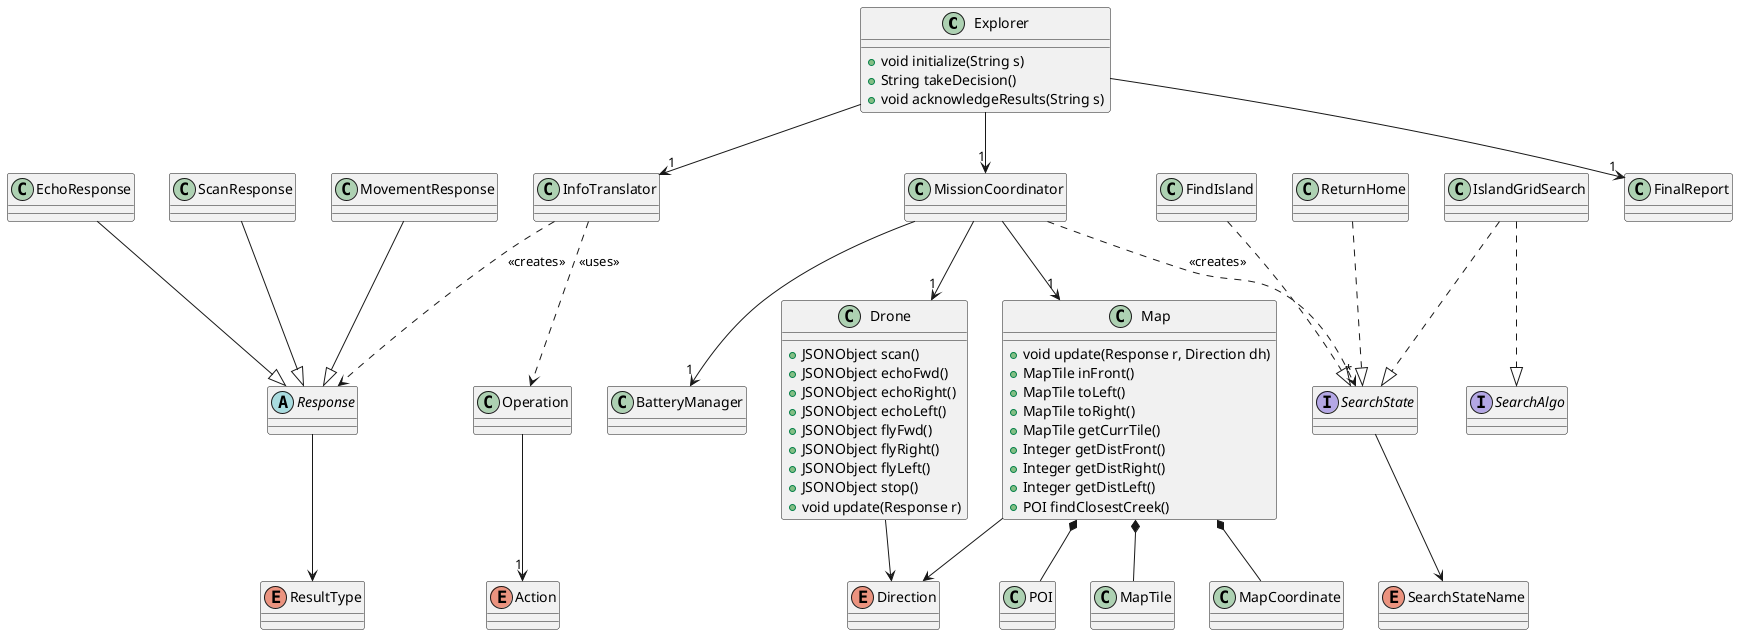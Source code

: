 @startuml

class Explorer {
    +void initialize(String s)
    +String takeDecision()
    +void acknowledgeResults(String s)
}

class Drone{
    +JSONObject scan()
    +JSONObject echoFwd()
    +JSONObject echoRight()
    +JSONObject echoLeft()
    +JSONObject flyFwd()
    +JSONObject flyRight()
    +JSONObject flyLeft()
    +JSONObject stop()
    +void update(Response r)
}

class Map{
    +void update(Response r, Direction dh)
    +MapTile inFront()
    +MapTile toLeft()
    +MapTile toRight()
    +MapTile getCurrTile()
    +Integer getDistFront()
    +Integer getDistRight()
    +Integer getDistLeft()
    +POI findClosestCreek()
}   

class MapTile{}

class MapCoordinate{}

class POI{}

enum Direction{}

class InfoTranslator{}

class MissionCoordinator{}

abstract class Response{}

class EchoResponse{}

class ScanResponse{}

class MovementResponse{}

enum ResultType{}

Interface SearchState{}

enum SearchStateName{}

Interface SearchAlgo{}

class FindIsland{}

class IslandGridSearch{}

class ReturnHome{}

class BatteryManager{}

class Operation{}

enum Action{}

class FinalReport{}

Explorer --> "1" InfoTranslator
Explorer --> "1" MissionCoordinator
Explorer --> "1" FinalReport

MissionCoordinator --> "1" "Drone"
MissionCoordinator --> "1" "Map"
MissionCoordinator ..> "*" SearchState : <<creates>>
MissionCoordinator --> "1" BatteryManager

FindIsland ..|> SearchState
IslandGridSearch ..|> SearchState
IslandGridSearch ..|> SearchAlgo
ReturnHome ..|> SearchState
SearchState --> SearchStateName

Map *-- MapTile
Map *-- MapCoordinate
Map *-- POI
Map --> Direction

Drone --> Direction

Operation --> "1" Action

EchoResponse --|> Response
ScanResponse --|> Response
MovementResponse --|> Response
Response --> ResultType

InfoTranslator ..> Operation : <<uses>>
InfoTranslator ..> Response : <<creates>>

@enduml